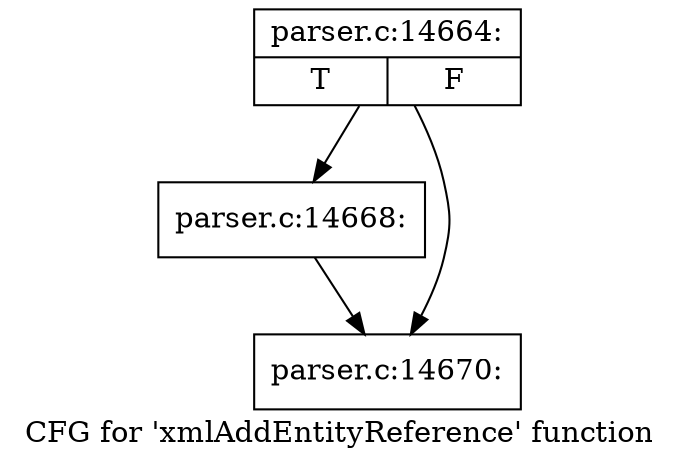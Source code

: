 digraph "CFG for 'xmlAddEntityReference' function" {
	label="CFG for 'xmlAddEntityReference' function";

	Node0x55d73c34de40 [shape=record,label="{parser.c:14664:|{<s0>T|<s1>F}}"];
	Node0x55d73c34de40 -> Node0x55d73c356ce0;
	Node0x55d73c34de40 -> Node0x55d73c356d30;
	Node0x55d73c356ce0 [shape=record,label="{parser.c:14668:}"];
	Node0x55d73c356ce0 -> Node0x55d73c356d30;
	Node0x55d73c356d30 [shape=record,label="{parser.c:14670:}"];
}
